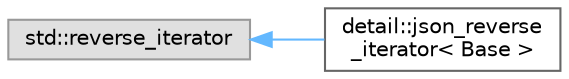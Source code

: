digraph "Graphical Class Hierarchy"
{
 // LATEX_PDF_SIZE
  bgcolor="transparent";
  edge [fontname=Helvetica,fontsize=10,labelfontname=Helvetica,labelfontsize=10];
  node [fontname=Helvetica,fontsize=10,shape=box,height=0.2,width=0.4];
  rankdir="LR";
  Node0 [id="Node000000",label="std::reverse_iterator",height=0.2,width=0.4,color="grey60", fillcolor="#E0E0E0", style="filled",tooltip=" "];
  Node0 -> Node1 [id="edge57_Node000000_Node000001",dir="back",color="steelblue1",style="solid",tooltip=" "];
  Node1 [id="Node000001",label="detail::json_reverse\l_iterator\< Base \>",height=0.2,width=0.4,color="grey40", fillcolor="white", style="filled",URL="$classdetail_1_1json__reverse__iterator.html",tooltip="a template for a reverse iterator class"];
}
